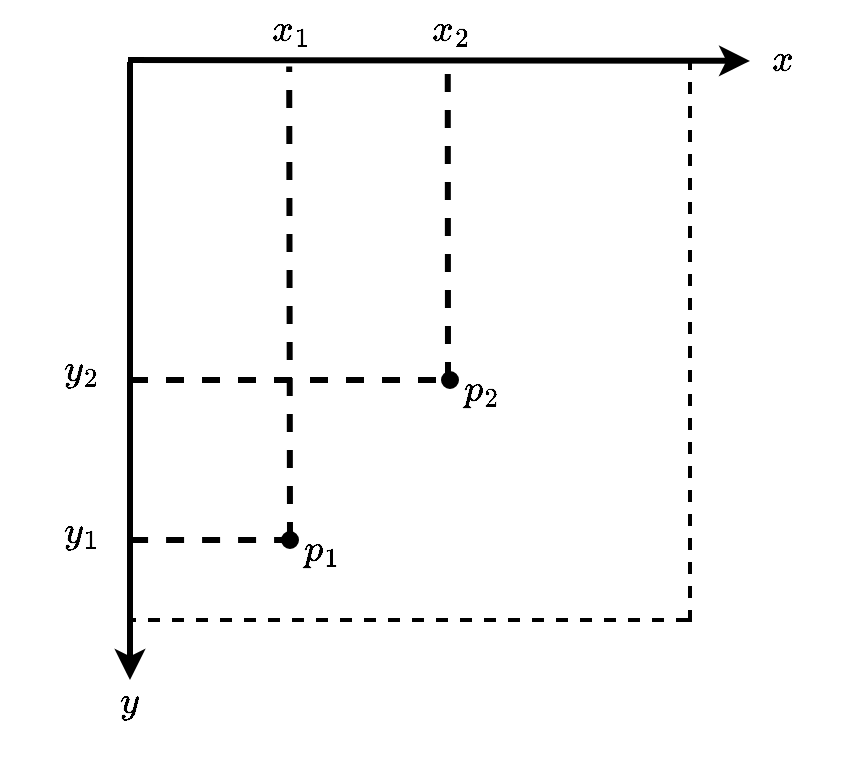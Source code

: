<mxfile version="20.3.0" type="device"><diagram id="R5ZMxxxXZtCTxlg7p6y2" name="Page-1"><mxGraphModel dx="289" dy="536" grid="1" gridSize="10" guides="1" tooltips="1" connect="1" arrows="1" fold="1" page="1" pageScale="1" pageWidth="850" pageHeight="1100" math="1" shadow="0"><root><mxCell id="0"/><mxCell id="1" parent="0"/><object label="" y-axis="y-axis" id="dOeda4nRFbvTAitGeQ09-1"><mxCell style="endArrow=classic;html=1;rounded=0;strokeWidth=3;fontFamily=Helvetica;" parent="1" edge="1"><mxGeometry width="50" height="50" relative="1" as="geometry"><mxPoint x="400" y="361" as="sourcePoint"/><mxPoint x="400" y="670" as="targetPoint"/></mxGeometry></mxCell></object><mxCell id="dOeda4nRFbvTAitGeQ09-2" value="" style="endArrow=classic;html=1;rounded=0;strokeWidth=3;" parent="1" edge="1"><mxGeometry width="50" height="50" relative="1" as="geometry"><mxPoint x="399" y="360" as="sourcePoint"/><mxPoint x="710" y="360.441" as="targetPoint"/></mxGeometry></mxCell><mxCell id="dOeda4nRFbvTAitGeQ09-3" value="$$y$$" style="text;html=1;strokeColor=none;fillColor=none;align=center;verticalAlign=middle;whiteSpace=wrap;rounded=0;fontSize=16;fontStyle=1" parent="1" vertex="1"><mxGeometry x="335" y="646" width="130" height="70" as="geometry"/></mxCell><mxCell id="dOeda4nRFbvTAitGeQ09-4" value="$$x$$" style="text;html=1;strokeColor=none;fillColor=none;align=center;verticalAlign=middle;whiteSpace=wrap;rounded=0;fontSize=16;" parent="1" vertex="1"><mxGeometry x="696" y="345" width="60" height="30" as="geometry"/></mxCell><mxCell id="dOeda4nRFbvTAitGeQ09-5" value="" style="endArrow=none;dashed=1;html=1;rounded=0;fontSize=16;strokeWidth=2;" parent="1" edge="1"><mxGeometry width="50" height="50" relative="1" as="geometry"><mxPoint x="679" y="640" as="sourcePoint"/><mxPoint x="399" y="640" as="targetPoint"/></mxGeometry></mxCell><mxCell id="dOeda4nRFbvTAitGeQ09-6" value="" style="endArrow=none;dashed=1;html=1;rounded=0;fontSize=16;strokeWidth=2;" parent="1" edge="1"><mxGeometry width="50" height="50" relative="1" as="geometry"><mxPoint x="680" y="641" as="sourcePoint"/><mxPoint x="680" y="361" as="targetPoint"/></mxGeometry></mxCell><mxCell id="vqPTa7AP0NBIUCLJemyW-37" value="$$y_1$$" style="text;html=1;align=center;verticalAlign=middle;resizable=0;points=[];autosize=1;strokeColor=none;fillColor=none;fontSize=16;fontColor=#000000;" vertex="1" parent="1"><mxGeometry x="335" y="581" width="80" height="30" as="geometry"/></mxCell><mxCell id="vqPTa7AP0NBIUCLJemyW-38" value="$$y_2$$" style="text;html=1;align=center;verticalAlign=middle;resizable=0;points=[];autosize=1;strokeColor=none;fillColor=none;fontSize=16;fontColor=#000000;" vertex="1" parent="1"><mxGeometry x="335" y="500" width="80" height="30" as="geometry"/></mxCell><mxCell id="vqPTa7AP0NBIUCLJemyW-39" value="$$x_1$$" style="text;html=1;align=center;verticalAlign=middle;resizable=0;points=[];autosize=1;strokeColor=none;fillColor=none;fontSize=16;fontColor=#000000;" vertex="1" parent="1"><mxGeometry x="440" y="330" width="80" height="30" as="geometry"/></mxCell><mxCell id="vqPTa7AP0NBIUCLJemyW-40" value="$$x_2$$" style="text;html=1;align=center;verticalAlign=middle;resizable=0;points=[];autosize=1;strokeColor=none;fillColor=none;fontSize=16;fontColor=#000000;" vertex="1" parent="1"><mxGeometry x="520" y="330" width="80" height="30" as="geometry"/></mxCell><mxCell id="vqPTa7AP0NBIUCLJemyW-41" value="" style="endArrow=none;dashed=1;html=1;rounded=0;strokeColor=#000000;strokeWidth=3;fontSize=16;fontColor=#000000;entryX=0.495;entryY=1.11;entryDx=0;entryDy=0;entryPerimeter=0;" edge="1" parent="1" target="vqPTa7AP0NBIUCLJemyW-39"><mxGeometry width="50" height="50" relative="1" as="geometry"><mxPoint x="480" y="600" as="sourcePoint"/><mxPoint x="520" y="390" as="targetPoint"/></mxGeometry></mxCell><mxCell id="vqPTa7AP0NBIUCLJemyW-42" value="" style="endArrow=oval;dashed=1;html=1;rounded=0;strokeColor=#000000;strokeWidth=3;fontSize=16;fontColor=#000000;exitX=0.813;exitY=0.633;exitDx=0;exitDy=0;exitPerimeter=0;endFill=1;" edge="1" parent="1" source="vqPTa7AP0NBIUCLJemyW-37"><mxGeometry width="50" height="50" relative="1" as="geometry"><mxPoint x="470" y="440" as="sourcePoint"/><mxPoint x="480" y="600" as="targetPoint"/></mxGeometry></mxCell><mxCell id="vqPTa7AP0NBIUCLJemyW-43" value="" style="endArrow=oval;dashed=1;html=1;rounded=0;strokeColor=#000000;strokeWidth=3;fontSize=16;fontColor=#000000;exitX=0.813;exitY=0.633;exitDx=0;exitDy=0;exitPerimeter=0;endFill=1;" edge="1" parent="1"><mxGeometry width="50" height="50" relative="1" as="geometry"><mxPoint x="400.0" y="520.0" as="sourcePoint"/><mxPoint x="560" y="520" as="targetPoint"/></mxGeometry></mxCell><mxCell id="vqPTa7AP0NBIUCLJemyW-44" value="" style="endArrow=none;dashed=1;html=1;rounded=0;strokeColor=#000000;strokeWidth=3;fontSize=16;fontColor=#000000;entryX=0.486;entryY=1.085;entryDx=0;entryDy=0;entryPerimeter=0;" edge="1" parent="1" target="vqPTa7AP0NBIUCLJemyW-40"><mxGeometry width="50" height="50" relative="1" as="geometry"><mxPoint x="559" y="520" as="sourcePoint"/><mxPoint x="489.6" y="373.3" as="targetPoint"/></mxGeometry></mxCell><mxCell id="vqPTa7AP0NBIUCLJemyW-45" value="$$p_1$$" style="text;html=1;align=center;verticalAlign=middle;resizable=0;points=[];autosize=1;strokeColor=none;fillColor=none;fontSize=16;fontColor=#000000;" vertex="1" parent="1"><mxGeometry x="450" y="590" width="90" height="30" as="geometry"/></mxCell><mxCell id="vqPTa7AP0NBIUCLJemyW-46" value="$$p_2$$" style="text;html=1;align=center;verticalAlign=middle;resizable=0;points=[];autosize=1;strokeColor=none;fillColor=none;fontSize=16;fontColor=#000000;" vertex="1" parent="1"><mxGeometry x="530" y="510" width="90" height="30" as="geometry"/></mxCell></root></mxGraphModel></diagram></mxfile>